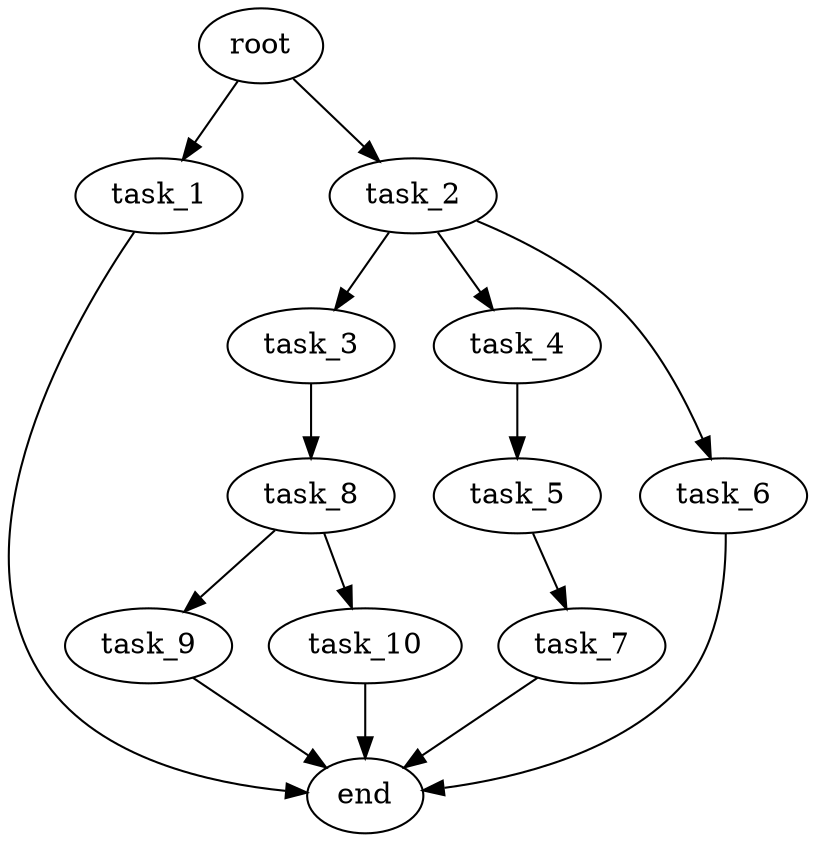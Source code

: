 digraph G {
  root [size="0.000000e+00"];
  task_1 [size="3.082066e+10"];
  task_2 [size="5.886724e+09"];
  task_3 [size="8.781316e+10"];
  task_4 [size="9.470025e+10"];
  task_5 [size="8.656780e+09"];
  task_6 [size="4.865045e+10"];
  task_7 [size="7.014331e+09"];
  task_8 [size="7.608416e+10"];
  task_9 [size="7.660686e+10"];
  task_10 [size="1.292631e+10"];
  end [size="0.000000e+00"];

  root -> task_1 [size="1.000000e-12"];
  root -> task_2 [size="1.000000e-12"];
  task_1 -> end [size="1.000000e-12"];
  task_2 -> task_3 [size="8.781316e+08"];
  task_2 -> task_4 [size="9.470025e+08"];
  task_2 -> task_6 [size="4.865045e+08"];
  task_3 -> task_8 [size="7.608416e+08"];
  task_4 -> task_5 [size="8.656780e+07"];
  task_5 -> task_7 [size="7.014331e+07"];
  task_6 -> end [size="1.000000e-12"];
  task_7 -> end [size="1.000000e-12"];
  task_8 -> task_9 [size="7.660686e+08"];
  task_8 -> task_10 [size="1.292631e+08"];
  task_9 -> end [size="1.000000e-12"];
  task_10 -> end [size="1.000000e-12"];
}
